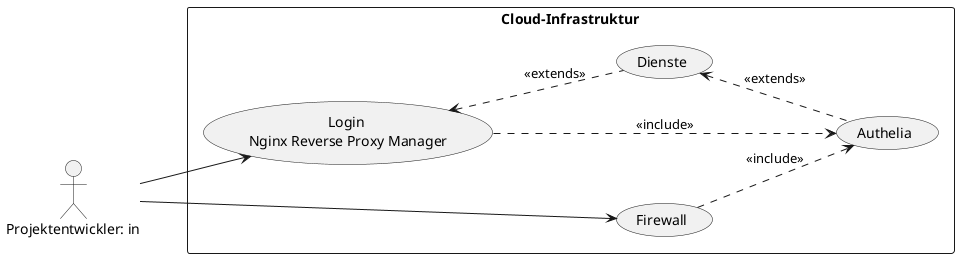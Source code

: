 @startuml
left to right direction
actor "Projektentwickler: in" as fc
rectangle Cloud-Infrastruktur {
  usecase "Firewall" as UC1
  usecase "Login \nNginx Reverse Proxy Manager" as UC2
  UC1 ..> (Authelia) : <<include>>
  UC2 ..> (Authelia) : <<include>>
  UC2 <.. (Dienste) : <<extends>>
  (Dienste) <.. (Authelia) : <<extends>>
}
fc --> UC1
fc --> UC2
@enduml